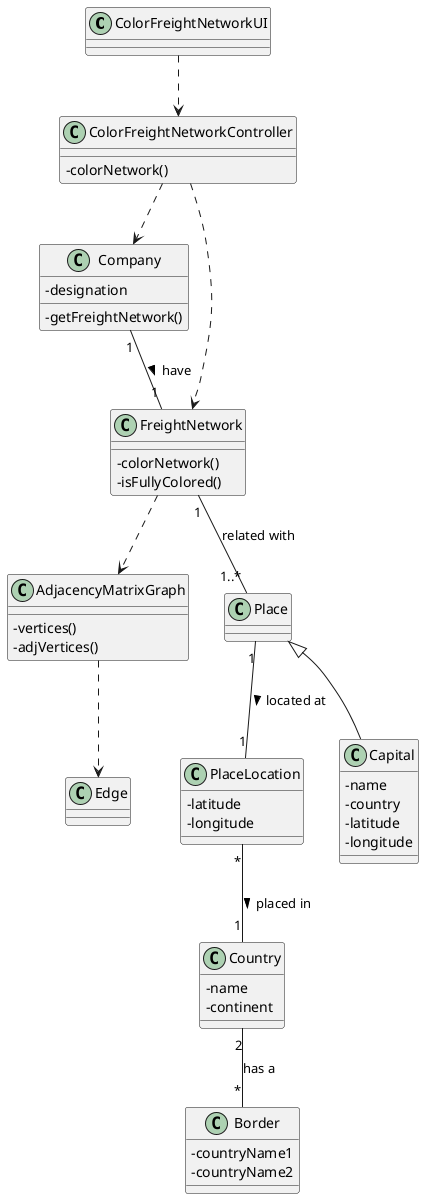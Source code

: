 @startuml
'https://plantuml.com/class-diagram

skinparam classAttributeIconSize 0



class ColorFreightNetworkUI {}

class ColorFreightNetworkController {
-colorNetwork()
}

class Company {
-designation
-getFreightNetwork()
}

class FreightNetwork {
-colorNetwork()
-isFullyColored()
}

class AdjacencyMatrixGraph {
-vertices()
-adjVertices()
}




class Country {
-name
-continent
}

class PlaceLocation {
-latitude
-longitude
}

class Capital{
-name
-country
-latitude
-longitude
}

class Place {

}

class Border {
-countryName1
-countryName2
}


class Edge {

}


ColorFreightNetworkUI ..> ColorFreightNetworkController

ColorFreightNetworkController ..> Company
ColorFreightNetworkController ..> FreightNetwork

Company "1"--"1" FreightNetwork: have >

FreightNetwork ..> AdjacencyMatrixGraph
FreightNetwork "1" -- "1..*" Place : related with
Place <|-- Capital
Place "1" -- "1" PlaceLocation : located at >
PlaceLocation "*" -- "1" Country : placed in >
Country "2" -- "*" Border : has a
AdjacencyMatrixGraph ..> Edge

@enduml